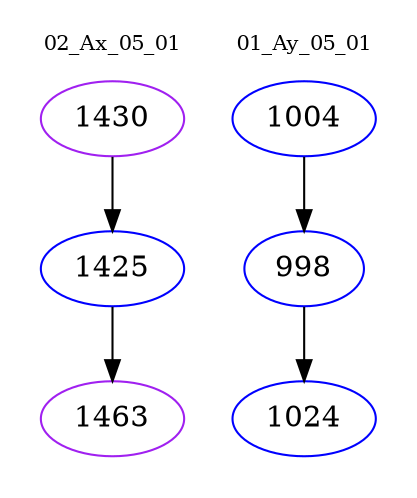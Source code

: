 digraph{
subgraph cluster_0 {
color = white
label = "02_Ax_05_01";
fontsize=10;
T0_1430 [label="1430", color="purple"]
T0_1430 -> T0_1425 [color="black"]
T0_1425 [label="1425", color="blue"]
T0_1425 -> T0_1463 [color="black"]
T0_1463 [label="1463", color="purple"]
}
subgraph cluster_1 {
color = white
label = "01_Ay_05_01";
fontsize=10;
T1_1004 [label="1004", color="blue"]
T1_1004 -> T1_998 [color="black"]
T1_998 [label="998", color="blue"]
T1_998 -> T1_1024 [color="black"]
T1_1024 [label="1024", color="blue"]
}
}
